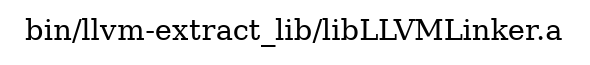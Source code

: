 digraph "bin/llvm-extract_lib/libLLVMLinker.a" {
	label="bin/llvm-extract_lib/libLLVMLinker.a";
	rankdir=LR;

}
